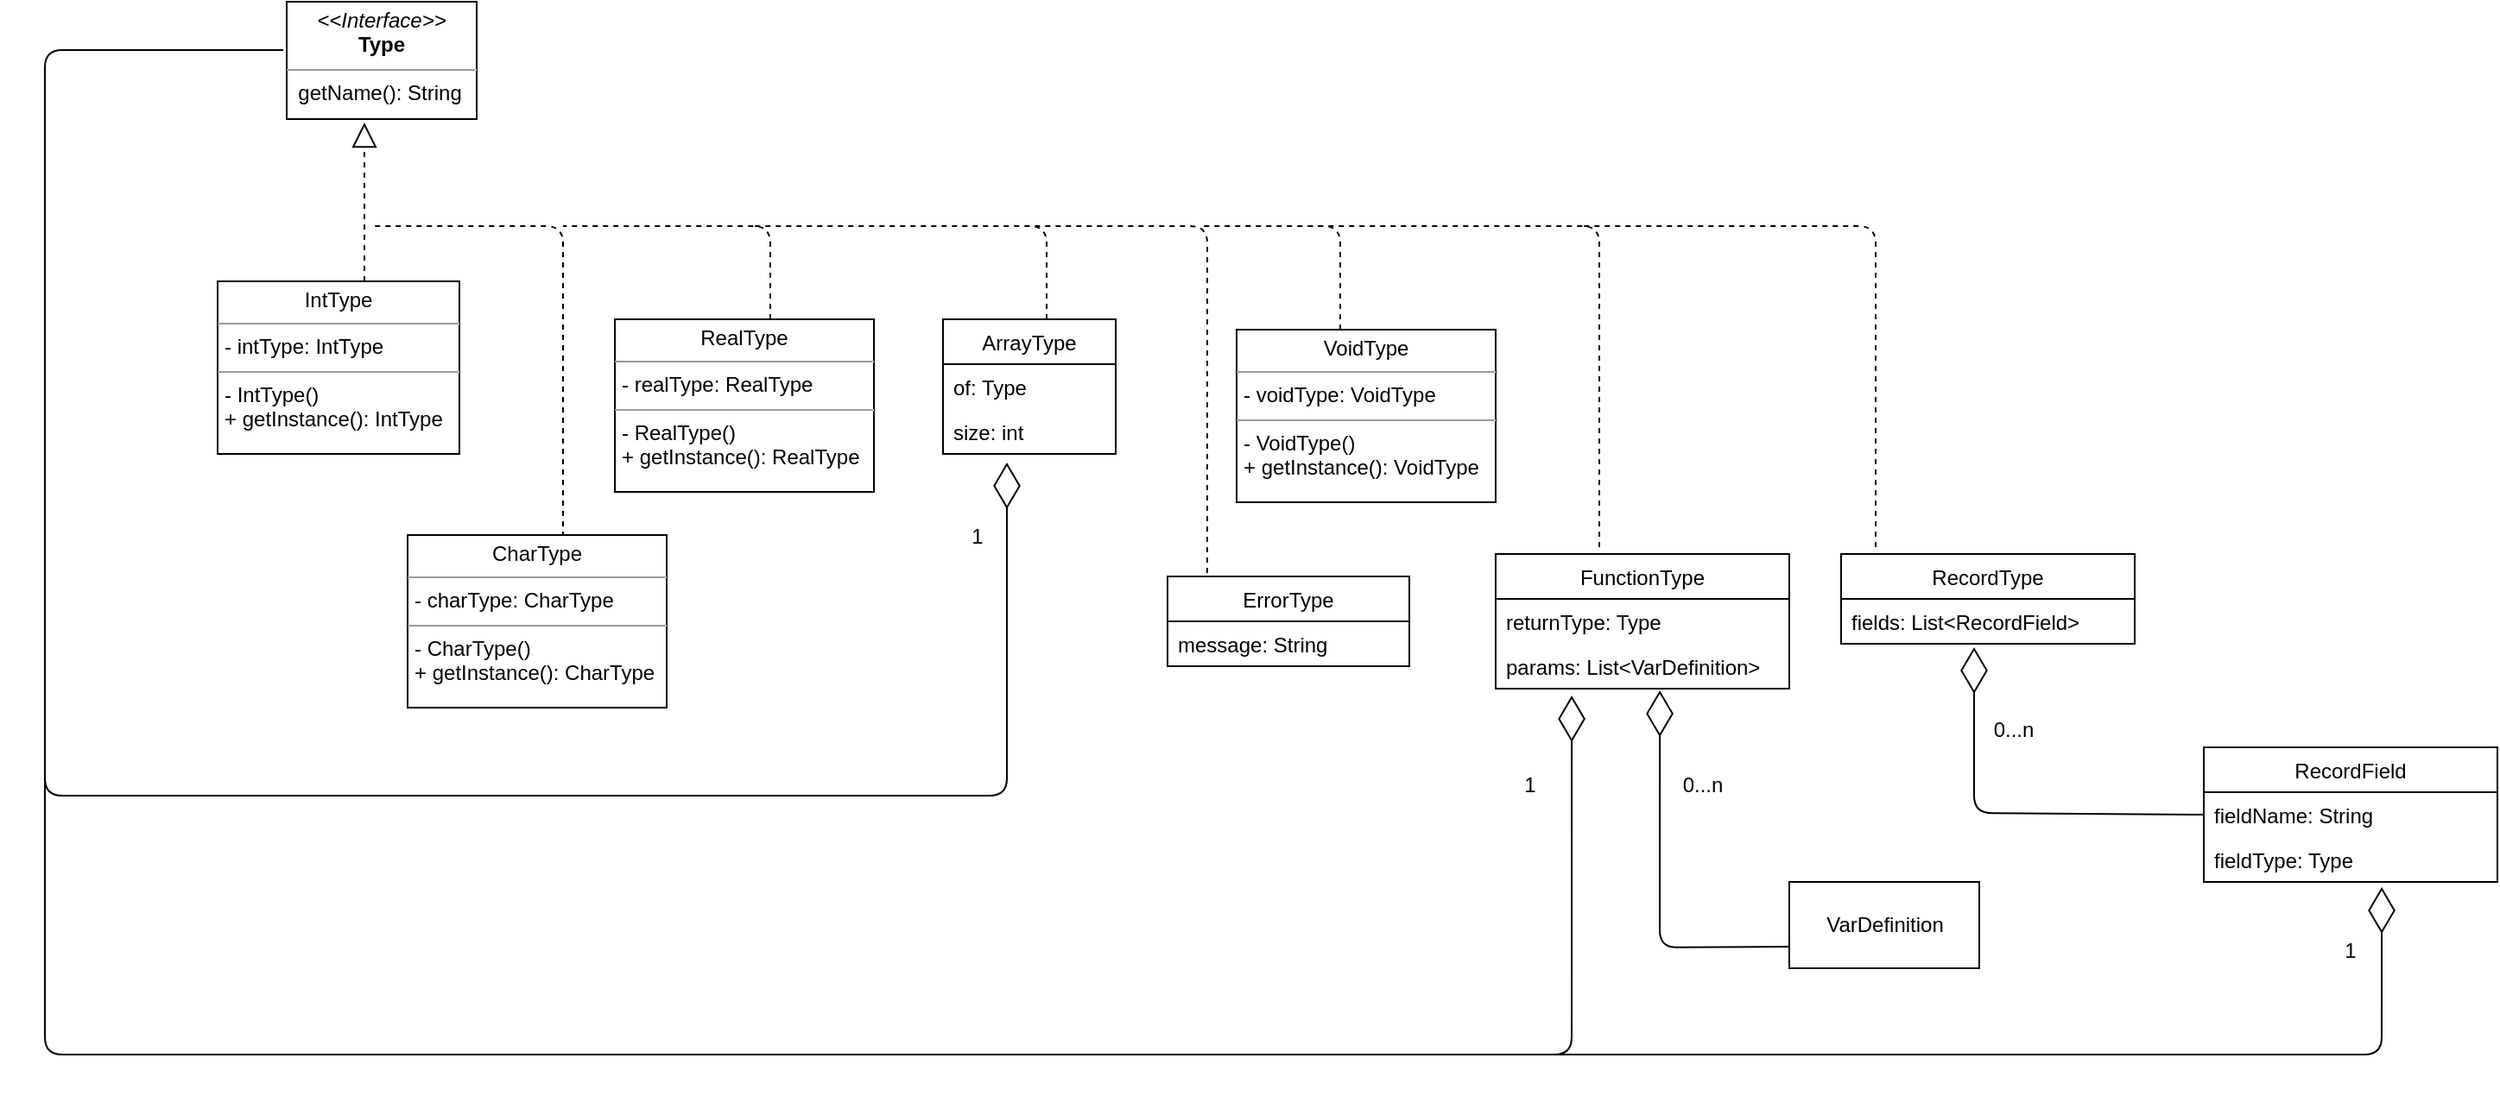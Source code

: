 <mxfile version="12.7.9" type="device"><diagram id="1hzslga3F03aeDg9IYn9" name="Page-1"><mxGraphModel dx="1695" dy="495" grid="1" gridSize="10" guides="1" tooltips="1" connect="1" arrows="1" fold="1" page="1" pageScale="1" pageWidth="827" pageHeight="1169" math="0" shadow="0"><root><mxCell id="0"/><mxCell id="1" parent="0"/><mxCell id="ay2Kb-MorgkJAo3Em3Ii-2" value="" style="endArrow=block;dashed=1;endFill=0;endSize=12;html=1;exitX=0.5;exitY=0;exitDx=0;exitDy=0;entryX=0.409;entryY=1;entryDx=0;entryDy=0;entryPerimeter=0;" parent="1" edge="1"><mxGeometry width="160" relative="1" as="geometry"><mxPoint x="65" y="162" as="sourcePoint"/><mxPoint x="64.99" y="70" as="targetPoint"/></mxGeometry></mxCell><mxCell id="ay2Kb-MorgkJAo3Em3Ii-12" value="" style="endArrow=none;dashed=1;html=1;" parent="1" edge="1"><mxGeometry width="50" height="50" relative="1" as="geometry"><mxPoint x="180" y="310" as="sourcePoint"/><mxPoint x="70" y="130" as="targetPoint"/><Array as="points"><mxPoint x="180" y="130"/></Array></mxGeometry></mxCell><mxCell id="ay2Kb-MorgkJAo3Em3Ii-17" value="" style="endArrow=none;dashed=1;html=1;" parent="1" edge="1"><mxGeometry width="50" height="50" relative="1" as="geometry"><mxPoint x="300" y="184" as="sourcePoint"/><mxPoint x="180" y="130" as="targetPoint"/><Array as="points"><mxPoint x="300" y="130"/></Array></mxGeometry></mxCell><mxCell id="ay2Kb-MorgkJAo3Em3Ii-22" value="" style="endArrow=none;dashed=1;html=1;" parent="1" edge="1"><mxGeometry width="50" height="50" relative="1" as="geometry"><mxPoint x="460" y="184" as="sourcePoint"/><mxPoint x="290" y="130" as="targetPoint"/><Array as="points"><mxPoint x="460" y="130"/></Array></mxGeometry></mxCell><mxCell id="ay2Kb-MorgkJAo3Em3Ii-27" value="" style="endArrow=none;dashed=1;html=1;" parent="1" edge="1"><mxGeometry width="50" height="50" relative="1" as="geometry"><mxPoint x="630" y="190" as="sourcePoint"/><mxPoint x="550" y="130" as="targetPoint"/><Array as="points"><mxPoint x="630" y="130"/></Array></mxGeometry></mxCell><mxCell id="ay2Kb-MorgkJAo3Em3Ii-30" value="ErrorType" style="swimlane;fontStyle=0;childLayout=stackLayout;horizontal=1;startSize=26;fillColor=none;horizontalStack=0;resizeParent=1;resizeParentMax=0;resizeLast=0;collapsible=1;marginBottom=0;" parent="1" vertex="1"><mxGeometry x="530" y="333" width="140" height="52" as="geometry"/></mxCell><mxCell id="ay2Kb-MorgkJAo3Em3Ii-31" value="message: String" style="text;strokeColor=none;fillColor=none;align=left;verticalAlign=top;spacingLeft=4;spacingRight=4;overflow=hidden;rotatable=0;points=[[0,0.5],[1,0.5]];portConstraint=eastwest;" parent="ay2Kb-MorgkJAo3Em3Ii-30" vertex="1"><mxGeometry y="26" width="140" height="26" as="geometry"/></mxCell><mxCell id="ay2Kb-MorgkJAo3Em3Ii-38" value="" style="endArrow=none;dashed=1;html=1;exitX=0.164;exitY=-0.038;exitDx=0;exitDy=0;exitPerimeter=0;" parent="1" source="ay2Kb-MorgkJAo3Em3Ii-30" edge="1"><mxGeometry width="50" height="50" relative="1" as="geometry"><mxPoint x="650" y="300" as="sourcePoint"/><mxPoint x="450" y="130" as="targetPoint"/><Array as="points"><mxPoint x="553" y="130"/></Array></mxGeometry></mxCell><mxCell id="ay2Kb-MorgkJAo3Em3Ii-58" value="FunctionType" style="swimlane;fontStyle=0;childLayout=stackLayout;horizontal=1;startSize=26;fillColor=none;horizontalStack=0;resizeParent=1;resizeParentMax=0;resizeLast=0;collapsible=1;marginBottom=0;" parent="1" vertex="1"><mxGeometry x="720" y="320" width="170" height="78" as="geometry"/></mxCell><mxCell id="ay2Kb-MorgkJAo3Em3Ii-59" value="returnType: Type" style="text;strokeColor=none;fillColor=none;align=left;verticalAlign=top;spacingLeft=4;spacingRight=4;overflow=hidden;rotatable=0;points=[[0,0.5],[1,0.5]];portConstraint=eastwest;" parent="ay2Kb-MorgkJAo3Em3Ii-58" vertex="1"><mxGeometry y="26" width="170" height="26" as="geometry"/></mxCell><mxCell id="ay2Kb-MorgkJAo3Em3Ii-60" value="params: List&lt;VarDefinition&gt;" style="text;strokeColor=none;fillColor=none;align=left;verticalAlign=top;spacingLeft=4;spacingRight=4;overflow=hidden;rotatable=0;points=[[0,0.5],[1,0.5]];portConstraint=eastwest;" parent="ay2Kb-MorgkJAo3Em3Ii-58" vertex="1"><mxGeometry y="52" width="170" height="26" as="geometry"/></mxCell><mxCell id="ay2Kb-MorgkJAo3Em3Ii-61" value="" style="endArrow=none;dashed=1;html=1;" parent="1" edge="1"><mxGeometry width="50" height="50" relative="1" as="geometry"><mxPoint x="780" y="316" as="sourcePoint"/><mxPoint x="610" y="130" as="targetPoint"/><Array as="points"><mxPoint x="780" y="130"/></Array></mxGeometry></mxCell><mxCell id="ay2Kb-MorgkJAo3Em3Ii-75" value="0...n" style="text;html=1;strokeColor=none;fillColor=none;align=center;verticalAlign=middle;whiteSpace=wrap;rounded=0;" parent="1" vertex="1"><mxGeometry x="820" y="444" width="40" height="20" as="geometry"/></mxCell><mxCell id="DGKkYIn6Z4I4OyhDT-Xj-15" value="&lt;p style=&quot;margin: 0px ; margin-top: 4px ; text-align: center&quot;&gt;&lt;i&gt;&amp;lt;&amp;lt;Interface&amp;gt;&amp;gt;&lt;/i&gt;&lt;br&gt;&lt;b&gt;Type&lt;/b&gt;&lt;/p&gt;&lt;hr size=&quot;1&quot;&gt;&amp;nbsp; getName(): String" style="verticalAlign=top;align=left;overflow=fill;fontSize=12;fontFamily=Helvetica;html=1;" parent="1" vertex="1"><mxGeometry x="20" width="110" height="68" as="geometry"/></mxCell><mxCell id="DGKkYIn6Z4I4OyhDT-Xj-17" value="ArrayType" style="swimlane;fontStyle=0;childLayout=stackLayout;horizontal=1;startSize=26;fillColor=none;horizontalStack=0;resizeParent=1;resizeParentMax=0;resizeLast=0;collapsible=1;marginBottom=0;" parent="1" vertex="1"><mxGeometry x="400" y="184" width="100" height="78" as="geometry"/></mxCell><mxCell id="DGKkYIn6Z4I4OyhDT-Xj-18" value="of: Type" style="text;strokeColor=none;fillColor=none;align=left;verticalAlign=top;spacingLeft=4;spacingRight=4;overflow=hidden;rotatable=0;points=[[0,0.5],[1,0.5]];portConstraint=eastwest;" parent="DGKkYIn6Z4I4OyhDT-Xj-17" vertex="1"><mxGeometry y="26" width="100" height="26" as="geometry"/></mxCell><mxCell id="DGKkYIn6Z4I4OyhDT-Xj-19" value="size: int" style="text;strokeColor=none;fillColor=none;align=left;verticalAlign=top;spacingLeft=4;spacingRight=4;overflow=hidden;rotatable=0;points=[[0,0.5],[1,0.5]];portConstraint=eastwest;" parent="DGKkYIn6Z4I4OyhDT-Xj-17" vertex="1"><mxGeometry y="52" width="100" height="26" as="geometry"/></mxCell><mxCell id="DGKkYIn6Z4I4OyhDT-Xj-22" value="VarDefinition" style="html=1;" parent="1" vertex="1"><mxGeometry x="890" y="510" width="110" height="50" as="geometry"/></mxCell><mxCell id="DGKkYIn6Z4I4OyhDT-Xj-23" value="" style="endArrow=diamondThin;endFill=0;endSize=24;html=1;entryX=0.559;entryY=1.038;entryDx=0;entryDy=0;entryPerimeter=0;exitX=0;exitY=0.75;exitDx=0;exitDy=0;" parent="1" source="DGKkYIn6Z4I4OyhDT-Xj-22" target="ay2Kb-MorgkJAo3Em3Ii-60" edge="1"><mxGeometry width="160" relative="1" as="geometry"><mxPoint x="210" y="580" as="sourcePoint"/><mxPoint x="370" y="580" as="targetPoint"/><Array as="points"><mxPoint x="815" y="548"/></Array></mxGeometry></mxCell><mxCell id="DGKkYIn6Z4I4OyhDT-Xj-29" value="&lt;p style=&quot;margin: 0px ; margin-top: 4px ; text-align: center&quot;&gt;IntType&lt;/p&gt;&lt;hr size=&quot;1&quot;&gt;&lt;p style=&quot;margin: 0px ; margin-left: 4px&quot;&gt;- intType: IntType&lt;br&gt;&lt;/p&gt;&lt;hr size=&quot;1&quot;&gt;&lt;p style=&quot;margin: 0px ; margin-left: 4px&quot;&gt;- IntType()&lt;br&gt;+ getInstance(): IntType&lt;/p&gt;" style="verticalAlign=top;align=left;overflow=fill;fontSize=12;fontFamily=Helvetica;html=1;" parent="1" vertex="1"><mxGeometry x="-20" y="162" width="140" height="100" as="geometry"/></mxCell><mxCell id="DGKkYIn6Z4I4OyhDT-Xj-30" value="&lt;p style=&quot;margin: 0px ; margin-top: 4px ; text-align: center&quot;&gt;CharType&lt;/p&gt;&lt;hr size=&quot;1&quot;&gt;&lt;p style=&quot;margin: 0px ; margin-left: 4px&quot;&gt;- charType: CharType&lt;br&gt;&lt;/p&gt;&lt;hr size=&quot;1&quot;&gt;&lt;p style=&quot;margin: 0px ; margin-left: 4px&quot;&gt;- CharType()&lt;br&gt;+ getInstance(): CharType&lt;/p&gt;" style="verticalAlign=top;align=left;overflow=fill;fontSize=12;fontFamily=Helvetica;html=1;" parent="1" vertex="1"><mxGeometry x="90" y="309" width="150" height="100" as="geometry"/></mxCell><mxCell id="DGKkYIn6Z4I4OyhDT-Xj-31" value="&lt;p style=&quot;margin: 0px ; margin-top: 4px ; text-align: center&quot;&gt;RealType&lt;/p&gt;&lt;hr size=&quot;1&quot;&gt;&lt;p style=&quot;margin: 0px ; margin-left: 4px&quot;&gt;- realType: RealType&lt;br&gt;&lt;/p&gt;&lt;hr size=&quot;1&quot;&gt;&lt;p style=&quot;margin: 0px ; margin-left: 4px&quot;&gt;- RealType()&lt;br&gt;+ getInstance(): RealType&lt;/p&gt;" style="verticalAlign=top;align=left;overflow=fill;fontSize=12;fontFamily=Helvetica;html=1;" parent="1" vertex="1"><mxGeometry x="210" y="184" width="150" height="100" as="geometry"/></mxCell><mxCell id="DGKkYIn6Z4I4OyhDT-Xj-32" value="&lt;p style=&quot;margin: 0px ; margin-top: 4px ; text-align: center&quot;&gt;VoidType&lt;/p&gt;&lt;hr size=&quot;1&quot;&gt;&lt;p style=&quot;margin: 0px ; margin-left: 4px&quot;&gt;- voidType: VoidType&lt;br&gt;&lt;/p&gt;&lt;hr size=&quot;1&quot;&gt;&lt;p style=&quot;margin: 0px ; margin-left: 4px&quot;&gt;- VoidType()&lt;br&gt;+ getInstance(): VoidType&lt;/p&gt;" style="verticalAlign=top;align=left;overflow=fill;fontSize=12;fontFamily=Helvetica;html=1;" parent="1" vertex="1"><mxGeometry x="570" y="190" width="150" height="100" as="geometry"/></mxCell><mxCell id="DGKkYIn6Z4I4OyhDT-Xj-33" value="RecordType" style="swimlane;fontStyle=0;childLayout=stackLayout;horizontal=1;startSize=26;fillColor=none;horizontalStack=0;resizeParent=1;resizeParentMax=0;resizeLast=0;collapsible=1;marginBottom=0;" parent="1" vertex="1"><mxGeometry x="920" y="320" width="170" height="52" as="geometry"/></mxCell><mxCell id="DGKkYIn6Z4I4OyhDT-Xj-34" value="fields: List&lt;RecordField&gt;" style="text;strokeColor=none;fillColor=none;align=left;verticalAlign=top;spacingLeft=4;spacingRight=4;overflow=hidden;rotatable=0;points=[[0,0.5],[1,0.5]];portConstraint=eastwest;" parent="DGKkYIn6Z4I4OyhDT-Xj-33" vertex="1"><mxGeometry y="26" width="170" height="26" as="geometry"/></mxCell><mxCell id="DGKkYIn6Z4I4OyhDT-Xj-36" value="" style="endArrow=none;dashed=1;html=1;" parent="1" edge="1"><mxGeometry width="50" height="50" relative="1" as="geometry"><mxPoint x="940" y="316" as="sourcePoint"/><mxPoint x="770" y="130" as="targetPoint"/><Array as="points"><mxPoint x="940" y="130"/></Array></mxGeometry></mxCell><mxCell id="DGKkYIn6Z4I4OyhDT-Xj-37" value="RecordField" style="swimlane;fontStyle=0;childLayout=stackLayout;horizontal=1;startSize=26;fillColor=none;horizontalStack=0;resizeParent=1;resizeParentMax=0;resizeLast=0;collapsible=1;marginBottom=0;" parent="1" vertex="1"><mxGeometry x="1130" y="432" width="170" height="78" as="geometry"/></mxCell><mxCell id="DGKkYIn6Z4I4OyhDT-Xj-38" value="fieldName: String" style="text;strokeColor=none;fillColor=none;align=left;verticalAlign=top;spacingLeft=4;spacingRight=4;overflow=hidden;rotatable=0;points=[[0,0.5],[1,0.5]];portConstraint=eastwest;" parent="DGKkYIn6Z4I4OyhDT-Xj-37" vertex="1"><mxGeometry y="26" width="170" height="26" as="geometry"/></mxCell><mxCell id="DGKkYIn6Z4I4OyhDT-Xj-39" value="fieldType: Type" style="text;strokeColor=none;fillColor=none;align=left;verticalAlign=top;spacingLeft=4;spacingRight=4;overflow=hidden;rotatable=0;points=[[0,0.5],[1,0.5]];portConstraint=eastwest;" parent="DGKkYIn6Z4I4OyhDT-Xj-37" vertex="1"><mxGeometry y="52" width="170" height="26" as="geometry"/></mxCell><mxCell id="DGKkYIn6Z4I4OyhDT-Xj-40" value="" style="endArrow=diamondThin;endFill=0;endSize=24;html=1;entryX=0.453;entryY=1.077;entryDx=0;entryDy=0;entryPerimeter=0;exitX=0;exitY=0.5;exitDx=0;exitDy=0;" parent="1" source="DGKkYIn6Z4I4OyhDT-Xj-38" target="DGKkYIn6Z4I4OyhDT-Xj-34" edge="1"><mxGeometry width="160" relative="1" as="geometry"><mxPoint x="530" y="600" as="sourcePoint"/><mxPoint x="690" y="600" as="targetPoint"/><Array as="points"><mxPoint x="997" y="470"/></Array></mxGeometry></mxCell><mxCell id="DGKkYIn6Z4I4OyhDT-Xj-41" value="0...n" style="text;html=1;strokeColor=none;fillColor=none;align=center;verticalAlign=middle;whiteSpace=wrap;rounded=0;" parent="1" vertex="1"><mxGeometry x="1000" y="412" width="40" height="20" as="geometry"/></mxCell><mxCell id="DGKkYIn6Z4I4OyhDT-Xj-42" value="" style="endArrow=diamondThin;endFill=0;endSize=24;html=1;entryX=0.37;entryY=1.192;entryDx=0;entryDy=0;entryPerimeter=0;exitX=-0.018;exitY=0.412;exitDx=0;exitDy=0;exitPerimeter=0;" parent="1" source="DGKkYIn6Z4I4OyhDT-Xj-15" target="DGKkYIn6Z4I4OyhDT-Xj-19" edge="1"><mxGeometry width="160" relative="1" as="geometry"><mxPoint x="-100" y="220" as="sourcePoint"/><mxPoint x="170" y="600" as="targetPoint"/><Array as="points"><mxPoint x="-120" y="28"/><mxPoint x="-120" y="460"/><mxPoint x="437" y="460"/></Array></mxGeometry></mxCell><mxCell id="DGKkYIn6Z4I4OyhDT-Xj-43" value="1" style="text;html=1;strokeColor=none;fillColor=none;align=center;verticalAlign=middle;whiteSpace=wrap;rounded=0;" parent="1" vertex="1"><mxGeometry x="400" y="300" width="40" height="20" as="geometry"/></mxCell><mxCell id="DGKkYIn6Z4I4OyhDT-Xj-44" value="" style="endArrow=diamondThin;endFill=0;endSize=24;html=1;entryX=0.259;entryY=1.154;entryDx=0;entryDy=0;entryPerimeter=0;" parent="1" target="ay2Kb-MorgkJAo3Em3Ii-60" edge="1"><mxGeometry width="160" relative="1" as="geometry"><mxPoint x="-120" y="430" as="sourcePoint"/><mxPoint x="390" y="600" as="targetPoint"/><Array as="points"><mxPoint x="-120" y="610"/><mxPoint x="764" y="610"/></Array></mxGeometry></mxCell><mxCell id="DGKkYIn6Z4I4OyhDT-Xj-45" value="1" style="text;html=1;strokeColor=none;fillColor=none;align=center;verticalAlign=middle;whiteSpace=wrap;rounded=0;" parent="1" vertex="1"><mxGeometry x="720" y="444" width="40" height="20" as="geometry"/></mxCell><mxCell id="DGKkYIn6Z4I4OyhDT-Xj-46" value="" style="endArrow=diamondThin;endFill=0;endSize=24;html=1;entryX=0.606;entryY=1.115;entryDx=0;entryDy=0;entryPerimeter=0;" parent="1" target="DGKkYIn6Z4I4OyhDT-Xj-39" edge="1"><mxGeometry width="160" relative="1" as="geometry"><mxPoint x="750" y="610" as="sourcePoint"/><mxPoint x="680" y="660" as="targetPoint"/><Array as="points"><mxPoint x="1233" y="610"/></Array></mxGeometry></mxCell><mxCell id="DGKkYIn6Z4I4OyhDT-Xj-47" value="1" style="text;html=1;strokeColor=none;fillColor=none;align=center;verticalAlign=middle;whiteSpace=wrap;rounded=0;" parent="1" vertex="1"><mxGeometry x="1195" y="540" width="40" height="20" as="geometry"/></mxCell></root></mxGraphModel></diagram></mxfile>